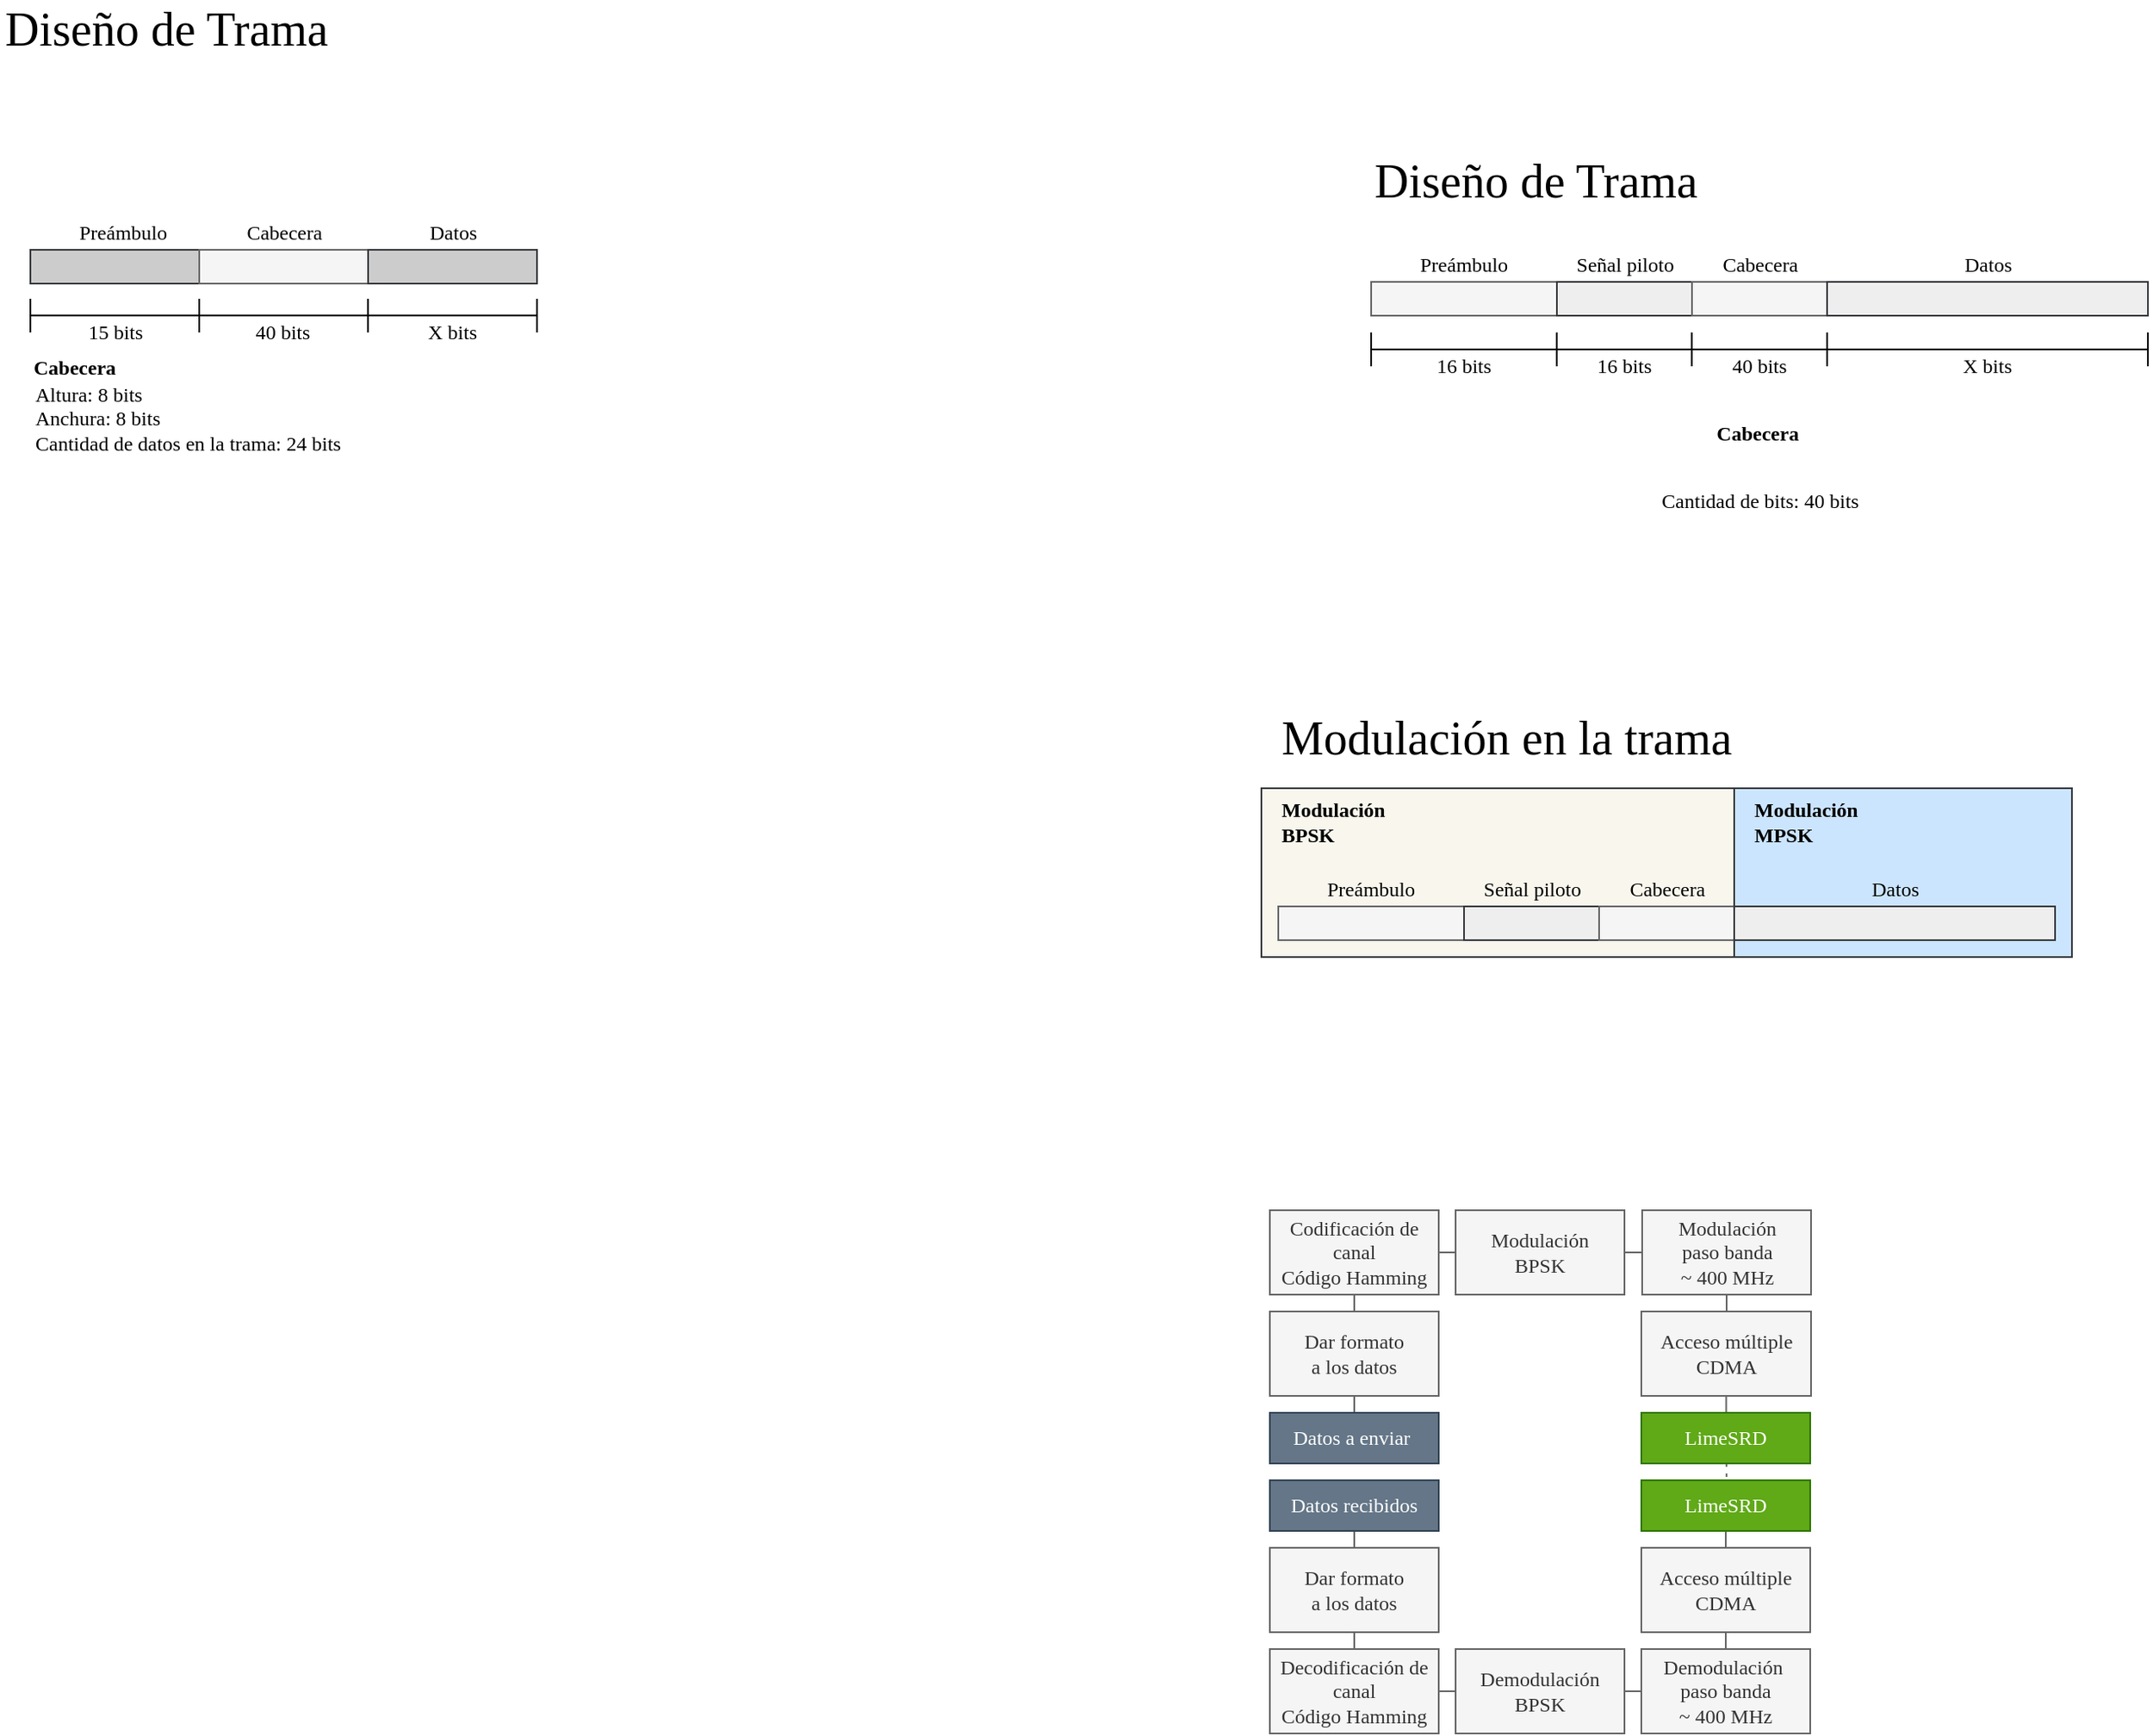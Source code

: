 <mxfile version="14.2.4" type="device"><diagram id="IteanYAKP5zqGBVxd0dw" name="Page-1"><mxGraphModel dx="1504" dy="389" grid="0" gridSize="10" guides="1" tooltips="1" connect="1" arrows="1" fold="1" page="1" pageScale="1" pageWidth="827" pageHeight="1169" math="0" shadow="0"><root><mxCell id="0"/><mxCell id="1" parent="0"/><mxCell id="hHpG-m8n-Rbc5LiUn4WQ-11" style="edgeStyle=orthogonalEdgeStyle;rounded=0;orthogonalLoop=1;jettySize=auto;html=1;entryX=0.5;entryY=0;entryDx=0;entryDy=0;endArrow=none;endFill=0;fillColor=#f5f5f5;strokeColor=#666666;" edge="1" parent="1" source="knu0lrBtx-ENEpjFmzwp-44"><mxGeometry relative="1" as="geometry"><mxPoint x="140" y="910" as="targetPoint"/></mxGeometry></mxCell><mxCell id="hHpG-m8n-Rbc5LiUn4WQ-13" style="edgeStyle=orthogonalEdgeStyle;rounded=0;orthogonalLoop=1;jettySize=auto;html=1;entryX=0.5;entryY=0;entryDx=0;entryDy=0;endArrow=none;endFill=0;fillColor=#f5f5f5;strokeColor=#666666;" edge="1" parent="1" source="knu0lrBtx-ENEpjFmzwp-74" target="knu0lrBtx-ENEpjFmzwp-44"><mxGeometry relative="1" as="geometry"/></mxCell><mxCell id="knu0lrBtx-ENEpjFmzwp-51" value="" style="endArrow=none;dashed=1;html=1;fontFamily=Times New Roman;dashPattern=2 4;fillColor=#f5f5f5;strokeColor=#666666;jumpSize=10;" parent="1" edge="1"><mxGeometry width="50" height="50" relative="1" as="geometry"><mxPoint x="360.47" y="950" as="sourcePoint"/><mxPoint x="360.33" y="910" as="targetPoint"/></mxGeometry></mxCell><mxCell id="knu0lrBtx-ENEpjFmzwp-38" value="" style="rounded=0;whiteSpace=wrap;html=1;fontFamily=Times New Roman;align=center;fillColor=#cce5ff;strokeColor=#36393d;" parent="1" vertex="1"><mxGeometry x="365" y="530" width="200" height="100" as="geometry"/></mxCell><mxCell id="knu0lrBtx-ENEpjFmzwp-36" value="" style="rounded=0;whiteSpace=wrap;html=1;fontFamily=Times New Roman;align=center;fillColor=#f9f7ed;strokeColor=#36393d;" parent="1" vertex="1"><mxGeometry x="85" y="530" width="280" height="100" as="geometry"/></mxCell><mxCell id="knu0lrBtx-ENEpjFmzwp-1" value="" style="rounded=0;whiteSpace=wrap;html=1;fillColor=#f5f5f5;strokeColor=#666666;fontColor=#333333;" parent="1" vertex="1"><mxGeometry x="150" y="230" width="110" height="20" as="geometry"/></mxCell><mxCell id="knu0lrBtx-ENEpjFmzwp-2" value="" style="rounded=0;whiteSpace=wrap;html=1;strokeColor=#36393d;fillColor=#eeeeee;" parent="1" vertex="1"><mxGeometry x="260" y="230" width="80" height="20" as="geometry"/></mxCell><mxCell id="knu0lrBtx-ENEpjFmzwp-3" value="Preámbulo" style="text;html=1;strokeColor=none;fillColor=none;align=center;verticalAlign=middle;whiteSpace=wrap;rounded=0;fontFamily=Times New Roman;" parent="1" vertex="1"><mxGeometry x="155" y="210" width="100" height="20" as="geometry"/></mxCell><mxCell id="knu0lrBtx-ENEpjFmzwp-4" value="&lt;font style=&quot;font-size: 28px&quot;&gt;Diseño de Trama&lt;/font&gt;" style="text;html=1;align=left;verticalAlign=middle;resizable=0;points=[];autosize=1;fontFamily=Times New Roman;" parent="1" vertex="1"><mxGeometry x="150" y="160" width="210" height="20" as="geometry"/></mxCell><mxCell id="knu0lrBtx-ENEpjFmzwp-5" value="Señal piloto" style="text;html=1;align=center;verticalAlign=middle;resizable=0;points=[];autosize=1;fontFamily=Times New Roman;" parent="1" vertex="1"><mxGeometry x="265" y="210" width="70" height="20" as="geometry"/></mxCell><mxCell id="knu0lrBtx-ENEpjFmzwp-7" value="16 bits" style="text;html=1;strokeColor=none;fillColor=none;align=center;verticalAlign=middle;whiteSpace=wrap;rounded=0;fontFamily=Times New Roman;" parent="1" vertex="1"><mxGeometry x="155" y="270" width="100" height="20" as="geometry"/></mxCell><mxCell id="knu0lrBtx-ENEpjFmzwp-10" value="Cabecera" style="text;html=1;align=center;verticalAlign=middle;resizable=0;points=[];autosize=1;fontFamily=Times New Roman;" parent="1" vertex="1"><mxGeometry x="350" y="210" width="60" height="20" as="geometry"/></mxCell><mxCell id="knu0lrBtx-ENEpjFmzwp-11" value="" style="rounded=0;whiteSpace=wrap;html=1;fillColor=#f5f5f5;strokeColor=#666666;fontColor=#333333;" parent="1" vertex="1"><mxGeometry x="340" y="230" width="80" height="20" as="geometry"/></mxCell><mxCell id="knu0lrBtx-ENEpjFmzwp-12" value="" style="endArrow=none;html=1;fontFamily=Times New Roman;" parent="1" edge="1"><mxGeometry width="50" height="50" relative="1" as="geometry"><mxPoint x="150" y="270" as="sourcePoint"/><mxPoint x="610" y="270" as="targetPoint"/></mxGeometry></mxCell><mxCell id="knu0lrBtx-ENEpjFmzwp-13" value="" style="endArrow=none;html=1;fontFamily=Times New Roman;entryX=0;entryY=1;entryDx=0;entryDy=0;" parent="1" edge="1"><mxGeometry width="50" height="50" relative="1" as="geometry"><mxPoint x="150" y="280" as="sourcePoint"/><mxPoint x="150.0" y="260" as="targetPoint"/></mxGeometry></mxCell><mxCell id="knu0lrBtx-ENEpjFmzwp-14" value="" style="endArrow=none;html=1;fontFamily=Times New Roman;entryX=0;entryY=1;entryDx=0;entryDy=0;" parent="1" edge="1"><mxGeometry width="50" height="50" relative="1" as="geometry"><mxPoint x="259.89" y="280" as="sourcePoint"/><mxPoint x="259.89" y="260" as="targetPoint"/></mxGeometry></mxCell><mxCell id="knu0lrBtx-ENEpjFmzwp-15" value="" style="endArrow=none;html=1;fontFamily=Times New Roman;entryX=0;entryY=1;entryDx=0;entryDy=0;" parent="1" edge="1"><mxGeometry width="50" height="50" relative="1" as="geometry"><mxPoint x="339.84" y="280" as="sourcePoint"/><mxPoint x="339.84" y="260" as="targetPoint"/></mxGeometry></mxCell><mxCell id="knu0lrBtx-ENEpjFmzwp-16" value="" style="endArrow=none;html=1;fontFamily=Times New Roman;entryX=0;entryY=1;entryDx=0;entryDy=0;" parent="1" edge="1"><mxGeometry width="50" height="50" relative="1" as="geometry"><mxPoint x="420" y="280" as="sourcePoint"/><mxPoint x="420" y="260" as="targetPoint"/></mxGeometry></mxCell><mxCell id="knu0lrBtx-ENEpjFmzwp-17" value="16 bits" style="text;html=1;strokeColor=none;fillColor=none;align=center;verticalAlign=middle;whiteSpace=wrap;rounded=0;fontFamily=Times New Roman;" parent="1" vertex="1"><mxGeometry x="250" y="270" width="100" height="20" as="geometry"/></mxCell><mxCell id="knu0lrBtx-ENEpjFmzwp-18" value="40 bits" style="text;html=1;strokeColor=none;fillColor=none;align=center;verticalAlign=middle;whiteSpace=wrap;rounded=0;fontFamily=Times New Roman;" parent="1" vertex="1"><mxGeometry x="330" y="270" width="100" height="20" as="geometry"/></mxCell><mxCell id="knu0lrBtx-ENEpjFmzwp-19" value="" style="rounded=0;whiteSpace=wrap;html=1;fillColor=#eeeeee;strokeColor=#36393d;" parent="1" vertex="1"><mxGeometry x="420" y="230" width="190" height="20" as="geometry"/></mxCell><mxCell id="knu0lrBtx-ENEpjFmzwp-20" value="Datos" style="text;html=1;align=center;verticalAlign=middle;resizable=0;points=[];autosize=1;fontFamily=Times New Roman;" parent="1" vertex="1"><mxGeometry x="495" y="210" width="40" height="20" as="geometry"/></mxCell><mxCell id="knu0lrBtx-ENEpjFmzwp-21" value="" style="endArrow=none;html=1;fontFamily=Times New Roman;entryX=0;entryY=1;entryDx=0;entryDy=0;" parent="1" edge="1"><mxGeometry width="50" height="50" relative="1" as="geometry"><mxPoint x="610" y="280.0" as="sourcePoint"/><mxPoint x="610" y="260.0" as="targetPoint"/></mxGeometry></mxCell><mxCell id="knu0lrBtx-ENEpjFmzwp-22" value="X bits" style="text;html=1;strokeColor=none;fillColor=none;align=center;verticalAlign=middle;whiteSpace=wrap;rounded=0;fontFamily=Times New Roman;" parent="1" vertex="1"><mxGeometry x="465" y="270" width="100" height="20" as="geometry"/></mxCell><mxCell id="knu0lrBtx-ENEpjFmzwp-23" value="Cantidad de bits: 40 bits" style="text;html=1;strokeColor=none;fillColor=none;align=center;verticalAlign=middle;whiteSpace=wrap;rounded=0;fontFamily=Times New Roman;" parent="1" vertex="1"><mxGeometry x="277.5" y="330" width="205" height="60" as="geometry"/></mxCell><mxCell id="knu0lrBtx-ENEpjFmzwp-26" value="Cabecera&amp;nbsp;" style="text;html=1;strokeColor=none;fillColor=none;align=center;verticalAlign=middle;whiteSpace=wrap;rounded=0;fontFamily=Times New Roman;fontStyle=1" parent="1" vertex="1"><mxGeometry x="353.75" y="310" width="52.5" height="20" as="geometry"/></mxCell><mxCell id="knu0lrBtx-ENEpjFmzwp-27" value="&lt;font style=&quot;font-size: 28px&quot;&gt;Modulación en la trama&lt;/font&gt;" style="text;html=1;align=left;verticalAlign=middle;resizable=0;points=[];autosize=1;fontFamily=Times New Roman;" parent="1" vertex="1"><mxGeometry x="95" y="490" width="280" height="20" as="geometry"/></mxCell><mxCell id="knu0lrBtx-ENEpjFmzwp-28" value="" style="rounded=0;whiteSpace=wrap;html=1;fillColor=#f5f5f5;strokeColor=#666666;fontColor=#333333;" parent="1" vertex="1"><mxGeometry x="95" y="600" width="110" height="20" as="geometry"/></mxCell><mxCell id="knu0lrBtx-ENEpjFmzwp-29" value="" style="rounded=0;whiteSpace=wrap;html=1;strokeColor=#36393d;fillColor=#eeeeee;" parent="1" vertex="1"><mxGeometry x="205" y="600" width="80" height="20" as="geometry"/></mxCell><mxCell id="knu0lrBtx-ENEpjFmzwp-30" value="Preámbulo" style="text;html=1;strokeColor=none;fillColor=none;align=center;verticalAlign=middle;whiteSpace=wrap;rounded=0;fontFamily=Times New Roman;" parent="1" vertex="1"><mxGeometry x="100" y="580" width="100" height="20" as="geometry"/></mxCell><mxCell id="knu0lrBtx-ENEpjFmzwp-31" value="Señal piloto" style="text;html=1;align=center;verticalAlign=middle;resizable=0;points=[];autosize=1;fontFamily=Times New Roman;" parent="1" vertex="1"><mxGeometry x="210" y="580" width="70" height="20" as="geometry"/></mxCell><mxCell id="knu0lrBtx-ENEpjFmzwp-32" value="Cabecera" style="text;html=1;align=center;verticalAlign=middle;resizable=0;points=[];autosize=1;fontFamily=Times New Roman;" parent="1" vertex="1"><mxGeometry x="295" y="580" width="60" height="20" as="geometry"/></mxCell><mxCell id="knu0lrBtx-ENEpjFmzwp-33" value="" style="rounded=0;whiteSpace=wrap;html=1;fillColor=#f5f5f5;strokeColor=#666666;fontColor=#333333;" parent="1" vertex="1"><mxGeometry x="285" y="600" width="80" height="20" as="geometry"/></mxCell><mxCell id="knu0lrBtx-ENEpjFmzwp-34" value="" style="rounded=0;whiteSpace=wrap;html=1;fillColor=#eeeeee;strokeColor=#36393d;" parent="1" vertex="1"><mxGeometry x="365" y="600" width="190" height="20" as="geometry"/></mxCell><mxCell id="knu0lrBtx-ENEpjFmzwp-35" value="Datos" style="text;html=1;align=center;verticalAlign=middle;resizable=0;points=[];autosize=1;fontFamily=Times New Roman;" parent="1" vertex="1"><mxGeometry x="440" y="580" width="40" height="20" as="geometry"/></mxCell><mxCell id="knu0lrBtx-ENEpjFmzwp-37" value="Modulación BPSK&amp;nbsp;" style="text;html=1;strokeColor=none;fillColor=none;align=left;verticalAlign=middle;whiteSpace=wrap;rounded=0;fontFamily=Times New Roman;fontStyle=1" parent="1" vertex="1"><mxGeometry x="95" y="540" width="85" height="20" as="geometry"/></mxCell><mxCell id="knu0lrBtx-ENEpjFmzwp-39" value="Modulación MPSK&amp;nbsp;" style="text;html=1;strokeColor=none;fillColor=none;align=left;verticalAlign=middle;whiteSpace=wrap;rounded=0;fontFamily=Times New Roman;fontStyle=1" parent="1" vertex="1"><mxGeometry x="375" y="540" width="85" height="20" as="geometry"/></mxCell><mxCell id="knu0lrBtx-ENEpjFmzwp-40" value="&lt;font style=&quot;font-size: 12px&quot;&gt;Datos a enviar&amp;nbsp;&lt;/font&gt;" style="text;html=1;align=center;verticalAlign=middle;whiteSpace=wrap;rounded=0;fontFamily=Times New Roman;fillColor=#647687;strokeColor=#314354;fontColor=#ffffff;" parent="1" vertex="1"><mxGeometry x="90" y="900" width="100" height="30" as="geometry"/></mxCell><mxCell id="hHpG-m8n-Rbc5LiUn4WQ-9" style="edgeStyle=orthogonalEdgeStyle;rounded=0;orthogonalLoop=1;jettySize=auto;html=1;entryX=0.5;entryY=0;entryDx=0;entryDy=0;endArrow=none;endFill=0;fillColor=#f5f5f5;strokeColor=#666666;" edge="1" parent="1" source="knu0lrBtx-ENEpjFmzwp-42" target="knu0lrBtx-ENEpjFmzwp-45"><mxGeometry relative="1" as="geometry"/></mxCell><mxCell id="knu0lrBtx-ENEpjFmzwp-48" style="edgeStyle=orthogonalEdgeStyle;rounded=0;orthogonalLoop=1;jettySize=auto;html=1;startArrow=none;startFill=0;endArrow=none;endFill=0;fontFamily=Times New Roman;fillColor=#f5f5f5;strokeColor=#666666;" parent="1" source="knu0lrBtx-ENEpjFmzwp-43" target="knu0lrBtx-ENEpjFmzwp-42" edge="1"><mxGeometry relative="1" as="geometry"/></mxCell><mxCell id="hHpG-m8n-Rbc5LiUn4WQ-14" style="edgeStyle=orthogonalEdgeStyle;rounded=0;orthogonalLoop=1;jettySize=auto;html=1;entryX=1;entryY=0.5;entryDx=0;entryDy=0;endArrow=none;endFill=0;fillColor=#f5f5f5;strokeColor=#666666;" edge="1" parent="1" source="knu0lrBtx-ENEpjFmzwp-43" target="knu0lrBtx-ENEpjFmzwp-74"><mxGeometry relative="1" as="geometry"/></mxCell><mxCell id="knu0lrBtx-ENEpjFmzwp-43" value="Modulación&lt;br&gt;BPSK" style="rounded=0;whiteSpace=wrap;html=1;fontFamily=Times New Roman;align=center;fillColor=#f5f5f5;strokeColor=#666666;fontColor=#333333;" parent="1" vertex="1"><mxGeometry x="200" y="780" width="100" height="50" as="geometry"/></mxCell><mxCell id="knu0lrBtx-ENEpjFmzwp-44" value="Dar formato &lt;br&gt;a los datos" style="rounded=0;whiteSpace=wrap;html=1;fontFamily=Times New Roman;align=center;fillColor=#f5f5f5;strokeColor=#666666;fontColor=#333333;" parent="1" vertex="1"><mxGeometry x="90" y="840" width="100" height="50" as="geometry"/></mxCell><mxCell id="knu0lrBtx-ENEpjFmzwp-60" style="edgeStyle=orthogonalEdgeStyle;rounded=0;orthogonalLoop=1;jettySize=auto;html=1;entryX=0.5;entryY=0;entryDx=0;entryDy=0;startArrow=none;startFill=0;endArrow=open;endFill=0;fontFamily=Times New Roman;fillColor=#f5f5f5;strokeColor=#666666;" parent="1" source="knu0lrBtx-ENEpjFmzwp-45" target="knu0lrBtx-ENEpjFmzwp-50" edge="1"><mxGeometry relative="1" as="geometry"/></mxCell><mxCell id="knu0lrBtx-ENEpjFmzwp-45" value="Acceso múltiple&lt;br&gt;CDMA" style="rounded=0;whiteSpace=wrap;html=1;fontFamily=Times New Roman;align=center;fillColor=#f5f5f5;strokeColor=#666666;fontColor=#333333;" parent="1" vertex="1"><mxGeometry x="310" y="840" width="100.5" height="50" as="geometry"/></mxCell><mxCell id="knu0lrBtx-ENEpjFmzwp-50" value="&lt;span style=&quot;font-style: normal&quot;&gt;LimeSRD&lt;/span&gt;" style="rounded=0;whiteSpace=wrap;html=1;fontFamily=Times New Roman;align=center;fontStyle=2;horizontal=1;fillColor=#60a917;strokeColor=#2D7600;fontColor=#ffffff;" parent="1" vertex="1"><mxGeometry x="310" y="900" width="100" height="30" as="geometry"/></mxCell><mxCell id="knu0lrBtx-ENEpjFmzwp-76" style="edgeStyle=orthogonalEdgeStyle;rounded=0;orthogonalLoop=1;jettySize=auto;html=1;entryX=0.5;entryY=0;entryDx=0;entryDy=0;startArrow=none;startFill=0;endArrow=none;endFill=0;fontFamily=Times New Roman;fillColor=#f5f5f5;strokeColor=#666666;" parent="1" source="knu0lrBtx-ENEpjFmzwp-55" target="knu0lrBtx-ENEpjFmzwp-64" edge="1"><mxGeometry relative="1" as="geometry"/></mxCell><mxCell id="knu0lrBtx-ENEpjFmzwp-55" value="&lt;span style=&quot;font-style: normal&quot;&gt;LimeSRD&lt;/span&gt;" style="rounded=0;whiteSpace=wrap;html=1;fontFamily=Times New Roman;align=center;fontStyle=2;horizontal=1;fillColor=#60a917;strokeColor=#2D7600;fontColor=#ffffff;" parent="1" vertex="1"><mxGeometry x="310" y="940" width="100" height="30" as="geometry"/></mxCell><mxCell id="hHpG-m8n-Rbc5LiUn4WQ-4" style="edgeStyle=orthogonalEdgeStyle;rounded=0;orthogonalLoop=1;jettySize=auto;html=1;entryX=1;entryY=0.5;entryDx=0;entryDy=0;endArrow=none;endFill=0;fillColor=#f5f5f5;strokeColor=#666666;" edge="1" parent="1" source="knu0lrBtx-ENEpjFmzwp-61" target="knu0lrBtx-ENEpjFmzwp-62"><mxGeometry relative="1" as="geometry"/></mxCell><mxCell id="hHpG-m8n-Rbc5LiUn4WQ-5" style="edgeStyle=orthogonalEdgeStyle;rounded=0;orthogonalLoop=1;jettySize=auto;html=1;entryX=1;entryY=0.5;entryDx=0;entryDy=0;endArrow=none;endFill=0;fillColor=#f5f5f5;strokeColor=#666666;" edge="1" parent="1" source="knu0lrBtx-ENEpjFmzwp-62" target="knu0lrBtx-ENEpjFmzwp-79"><mxGeometry relative="1" as="geometry"/></mxCell><mxCell id="knu0lrBtx-ENEpjFmzwp-62" value="Demodulación&lt;br&gt;BPSK" style="rounded=0;whiteSpace=wrap;html=1;fontFamily=Times New Roman;align=center;fillColor=#f5f5f5;strokeColor=#666666;fontColor=#333333;" parent="1" vertex="1"><mxGeometry x="200" y="1040" width="100" height="50" as="geometry"/></mxCell><mxCell id="knu0lrBtx-ENEpjFmzwp-71" style="edgeStyle=orthogonalEdgeStyle;rounded=0;orthogonalLoop=1;jettySize=auto;html=1;startArrow=none;startFill=0;endArrow=none;endFill=0;fontFamily=Times New Roman;entryX=0.5;entryY=1;entryDx=0;entryDy=0;fillColor=#f5f5f5;strokeColor=#666666;" parent="1" source="knu0lrBtx-ENEpjFmzwp-63" target="knu0lrBtx-ENEpjFmzwp-70" edge="1"><mxGeometry relative="1" as="geometry"><mxPoint x="130.5" y="1030" as="targetPoint"/></mxGeometry></mxCell><mxCell id="hHpG-m8n-Rbc5LiUn4WQ-8" style="edgeStyle=orthogonalEdgeStyle;rounded=0;orthogonalLoop=1;jettySize=auto;html=1;entryX=0.5;entryY=0;entryDx=0;entryDy=0;endArrow=none;endFill=0;fillColor=#f5f5f5;strokeColor=#666666;" edge="1" parent="1" source="knu0lrBtx-ENEpjFmzwp-64" target="knu0lrBtx-ENEpjFmzwp-61"><mxGeometry relative="1" as="geometry"/></mxCell><mxCell id="knu0lrBtx-ENEpjFmzwp-64" value="Acceso múltiple&lt;br&gt;CDMA" style="rounded=0;whiteSpace=wrap;html=1;fontFamily=Times New Roman;align=center;fillColor=#f5f5f5;strokeColor=#666666;fontColor=#333333;" parent="1" vertex="1"><mxGeometry x="310" y="980" width="100" height="50" as="geometry"/></mxCell><mxCell id="knu0lrBtx-ENEpjFmzwp-70" value="&lt;font style=&quot;font-size: 12px&quot;&gt;Datos recibidos&lt;/font&gt;" style="text;html=1;align=center;verticalAlign=middle;whiteSpace=wrap;rounded=0;fontFamily=Times New Roman;fillColor=#647687;strokeColor=#314354;fontColor=#ffffff;" parent="1" vertex="1"><mxGeometry x="90" y="940" width="100" height="30" as="geometry"/></mxCell><mxCell id="knu0lrBtx-ENEpjFmzwp-74" value="Codificación de canal&lt;br&gt;Código Hamming" style="rounded=0;whiteSpace=wrap;html=1;fontFamily=Times New Roman;align=center;fillColor=#f5f5f5;strokeColor=#666666;fontColor=#333333;" parent="1" vertex="1"><mxGeometry x="90" y="780" width="100" height="50" as="geometry"/></mxCell><mxCell id="hHpG-m8n-Rbc5LiUn4WQ-7" style="edgeStyle=orthogonalEdgeStyle;rounded=0;orthogonalLoop=1;jettySize=auto;html=1;entryX=0.5;entryY=1;entryDx=0;entryDy=0;endArrow=none;endFill=0;fillColor=#f5f5f5;strokeColor=#666666;" edge="1" parent="1" source="knu0lrBtx-ENEpjFmzwp-79" target="knu0lrBtx-ENEpjFmzwp-63"><mxGeometry relative="1" as="geometry"/></mxCell><mxCell id="knu0lrBtx-ENEpjFmzwp-79" value="Decodificación de canal&lt;br&gt;Código Hamming" style="rounded=0;whiteSpace=wrap;html=1;fontFamily=Times New Roman;align=center;fillColor=#f5f5f5;strokeColor=#666666;fontColor=#333333;" parent="1" vertex="1"><mxGeometry x="90" y="1040" width="100" height="50" as="geometry"/></mxCell><mxCell id="knu0lrBtx-ENEpjFmzwp-63" value="Dar formato &lt;br&gt;a los datos" style="rounded=0;whiteSpace=wrap;html=1;fontFamily=Times New Roman;align=center;fillColor=#f5f5f5;strokeColor=#666666;fontColor=#333333;" parent="1" vertex="1"><mxGeometry x="90" y="980" width="100" height="50" as="geometry"/></mxCell><mxCell id="knu0lrBtx-ENEpjFmzwp-61" value="Demodulación&lt;span&gt;&amp;nbsp;&lt;br&gt;paso banda&lt;br&gt;&lt;/span&gt;~&amp;nbsp;&lt;span&gt;400 MHz&lt;br&gt;&lt;/span&gt;" style="rounded=0;whiteSpace=wrap;html=1;fontFamily=Times New Roman;align=center;fillColor=#f5f5f5;strokeColor=#666666;fontColor=#333333;" parent="1" vertex="1"><mxGeometry x="310" y="1040" width="100" height="50" as="geometry"/></mxCell><mxCell id="knu0lrBtx-ENEpjFmzwp-42" value="&lt;span&gt;Modulación &lt;br&gt;paso banda&lt;br&gt;~ 400 MHz&lt;br&gt;&lt;/span&gt;" style="rounded=0;whiteSpace=wrap;html=1;fontFamily=Times New Roman;align=center;fillColor=#f5f5f5;strokeColor=#666666;fontColor=#333333;" parent="1" vertex="1"><mxGeometry x="310.5" y="780" width="100" height="50" as="geometry"/></mxCell><mxCell id="hHpG-m8n-Rbc5LiUn4WQ-35" value="" style="rounded=0;whiteSpace=wrap;html=1;strokeColor=#36393d;sketch=0;glass=0;shadow=0;fillColor=#CCCCCC;" vertex="1" parent="1"><mxGeometry x="-644" y="211" width="100" height="20" as="geometry"/></mxCell><mxCell id="hHpG-m8n-Rbc5LiUn4WQ-37" value="Preámbulo" style="text;html=1;strokeColor=none;fillColor=none;align=center;verticalAlign=middle;whiteSpace=wrap;rounded=0;fontFamily=Times New Roman;" vertex="1" parent="1"><mxGeometry x="-639" y="191" width="100" height="20" as="geometry"/></mxCell><mxCell id="hHpG-m8n-Rbc5LiUn4WQ-38" value="&lt;font style=&quot;font-size: 28px&quot;&gt;Diseño de Trama&lt;/font&gt;" style="text;html=1;align=left;verticalAlign=middle;resizable=0;points=[];autosize=1;fontFamily=Times New Roman;" vertex="1" parent="1"><mxGeometry x="-661.37" y="70" width="210" height="20" as="geometry"/></mxCell><mxCell id="hHpG-m8n-Rbc5LiUn4WQ-40" value="15 bits" style="text;html=1;strokeColor=none;fillColor=none;align=center;verticalAlign=middle;whiteSpace=wrap;rounded=0;fontFamily=Times New Roman;" vertex="1" parent="1"><mxGeometry x="-628.5" y="250" width="69" height="20" as="geometry"/></mxCell><mxCell id="hHpG-m8n-Rbc5LiUn4WQ-41" value="Cabecera" style="text;html=1;align=center;verticalAlign=middle;resizable=0;points=[];autosize=1;fontFamily=Times New Roman;" vertex="1" parent="1"><mxGeometry x="-524" y="191" width="60" height="20" as="geometry"/></mxCell><mxCell id="hHpG-m8n-Rbc5LiUn4WQ-42" value="" style="rounded=0;whiteSpace=wrap;html=1;fillColor=#f5f5f5;strokeColor=#666666;fontColor=#333333;" vertex="1" parent="1"><mxGeometry x="-544" y="211" width="100" height="20" as="geometry"/></mxCell><mxCell id="hHpG-m8n-Rbc5LiUn4WQ-43" value="" style="endArrow=none;html=1;fontFamily=Times New Roman;" edge="1" parent="1"><mxGeometry width="50" height="50" relative="1" as="geometry"><mxPoint x="-644" y="249.89" as="sourcePoint"/><mxPoint x="-344" y="249.89" as="targetPoint"/></mxGeometry></mxCell><mxCell id="hHpG-m8n-Rbc5LiUn4WQ-44" value="" style="endArrow=none;html=1;fontFamily=Times New Roman;entryX=0;entryY=1;entryDx=0;entryDy=0;" edge="1" parent="1"><mxGeometry width="50" height="50" relative="1" as="geometry"><mxPoint x="-644" y="260" as="sourcePoint"/><mxPoint x="-644" y="240" as="targetPoint"/></mxGeometry></mxCell><mxCell id="hHpG-m8n-Rbc5LiUn4WQ-45" value="" style="endArrow=none;html=1;fontFamily=Times New Roman;entryX=0;entryY=1;entryDx=0;entryDy=0;" edge="1" parent="1"><mxGeometry width="50" height="50" relative="1" as="geometry"><mxPoint x="-544.0" y="260" as="sourcePoint"/><mxPoint x="-544.0" y="240" as="targetPoint"/></mxGeometry></mxCell><mxCell id="hHpG-m8n-Rbc5LiUn4WQ-47" value="" style="endArrow=none;html=1;fontFamily=Times New Roman;entryX=0;entryY=1;entryDx=0;entryDy=0;" edge="1" parent="1"><mxGeometry width="50" height="50" relative="1" as="geometry"><mxPoint x="-444.11" y="260" as="sourcePoint"/><mxPoint x="-444.11" y="240" as="targetPoint"/></mxGeometry></mxCell><mxCell id="hHpG-m8n-Rbc5LiUn4WQ-49" value="40 bits" style="text;html=1;strokeColor=none;fillColor=none;align=center;verticalAlign=middle;whiteSpace=wrap;rounded=0;fontFamily=Times New Roman;" vertex="1" parent="1"><mxGeometry x="-536.62" y="250" width="85.25" height="20" as="geometry"/></mxCell><mxCell id="hHpG-m8n-Rbc5LiUn4WQ-50" value="" style="rounded=0;whiteSpace=wrap;html=1;strokeColor=#36393d;sketch=0;glass=0;shadow=0;fillColor=#CCCCCC;" vertex="1" parent="1"><mxGeometry x="-444" y="211" width="100" height="20" as="geometry"/></mxCell><mxCell id="hHpG-m8n-Rbc5LiUn4WQ-51" value="Datos" style="text;html=1;align=center;verticalAlign=middle;resizable=0;points=[];autosize=1;fontFamily=Times New Roman;" vertex="1" parent="1"><mxGeometry x="-414" y="191" width="40" height="20" as="geometry"/></mxCell><mxCell id="hHpG-m8n-Rbc5LiUn4WQ-52" value="" style="endArrow=none;html=1;fontFamily=Times New Roman;entryX=0;entryY=1;entryDx=0;entryDy=0;" edge="1" parent="1"><mxGeometry width="50" height="50" relative="1" as="geometry"><mxPoint x="-344" y="260" as="sourcePoint"/><mxPoint x="-344" y="240" as="targetPoint"/></mxGeometry></mxCell><mxCell id="hHpG-m8n-Rbc5LiUn4WQ-53" value="X bits" style="text;html=1;strokeColor=none;fillColor=none;align=center;verticalAlign=middle;whiteSpace=wrap;rounded=0;fontFamily=Times New Roman;" vertex="1" parent="1"><mxGeometry x="-427" y="250" width="66" height="20" as="geometry"/></mxCell><mxCell id="hHpG-m8n-Rbc5LiUn4WQ-54" value="Altura: 8 bits&lt;br&gt;Anchura: 8 bits&lt;br&gt;Cantidad de datos en la trama: 24 bits" style="text;html=1;strokeColor=none;fillColor=none;align=left;verticalAlign=middle;whiteSpace=wrap;rounded=0;fontFamily=Times New Roman;" vertex="1" parent="1"><mxGeometry x="-643.5" y="288" width="205" height="45" as="geometry"/></mxCell><mxCell id="hHpG-m8n-Rbc5LiUn4WQ-55" value="Cabecera&amp;nbsp;" style="text;html=1;strokeColor=none;fillColor=none;align=left;verticalAlign=middle;whiteSpace=wrap;rounded=0;fontFamily=Times New Roman;fontStyle=1" vertex="1" parent="1"><mxGeometry x="-644" y="271" width="83.5" height="20" as="geometry"/></mxCell></root></mxGraphModel></diagram></mxfile>